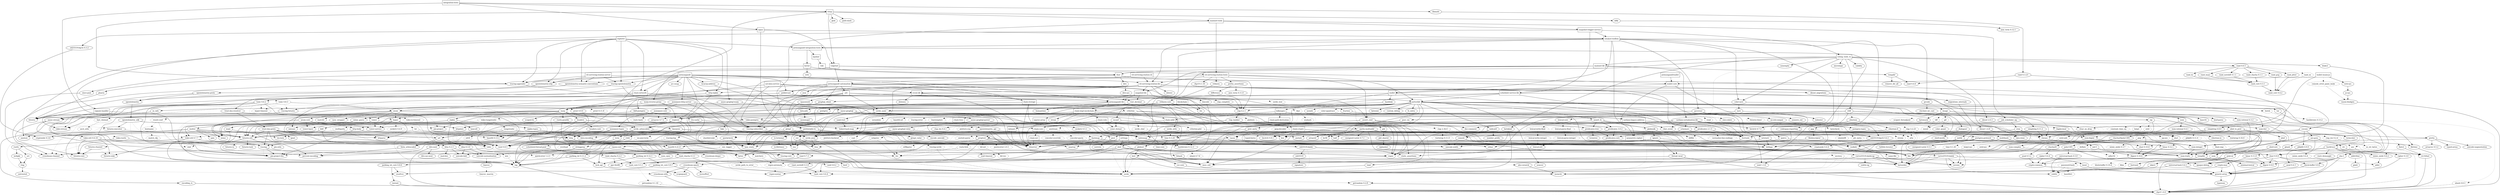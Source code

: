 digraph {
    0 [ label = "catalyst-toolbox" shape = box]
    1 [ label = "chain-addr" shape = box]
    2 [ label = "chain-core" shape = box]
    3 [ label = "chain-ser" shape = box]
    4 [ label = "chain-crypto" shape = box]
    5 [ label = "typed-bytes" shape = box]
    6 [ label = "chain-impl-mockchain" shape = box]
    7 [ label = "cardano-legacy-address" shape = box]
    8 [ label = "chain-time" shape = box]
    9 [ label = "chain-vote" shape = box]
    10 [ label = "imhamt" shape = box]
    11 [ label = "sparse-array" shape = box]
    12 [ label = "chain-storage" shape = box]
    13 [ label = "jcli" shape = box]
    14 [ label = "jormungandr-lib" shape = box]
    15 [ label = "jormungandr-automation" shape = box]
    16 [ label = "jortestkit" shape = box]
    17 [ label = "jormungandr-integration-tests" shape = box]
    18 [ label = "hersir" shape = box]
    19 [ label = "thor" shape = box]
    20 [ label = "loki" shape = box]
    21 [ label = "mjolnir" shape = box]
    22 [ label = "snapshot-lib" shape = box]
    23 [ label = "symmetric-cipher" shape = box]
    24 [ label = "vit-servicing-station-lib" shape = box]
    25 [ label = "event-db" shape = box]
    26 [ label = "vit-servicing-station-tests" shape = box]
    27 [ label = "wallet" shape = box]
    28 [ label = "chain-path-derivation" shape = box]
    29 [ label = "hdkeygen" shape = box]
    30 [ label = "chain-network" shape = box]
    31 [ label = "jormungandrwallet" shape = box]
    32 [ label = "wallet-core" shape = box]
    33 [ label = "wallet-wasm-js" shape = box]
    34 [ label = "jormungandr" shape = box]
    35 [ label = "explorer" shape = box]
    36 [ label = "settings" shape = box]
    37 [ label = "blockchain" shape = box]
    38 [ label = "vit-servicing-station-cli" shape = box]
    39 [ label = "vit-servicing-station-server" shape = box]
    40 [ label = "iapyx" shape = box]
    41 [ label = "valgrind" shape = box]
    42 [ label = "vitup" shape = box]
    43 [ label = "mainnet-lib" shape = box]
    44 [ label = "mainnet-tools" shape = box]
    45 [ label = "scheduler-service-lib" shape = box]
    46 [ label = "signals-handler" shape = box]
    47 [ label = "snapshot-trigger-service" shape = box]
    48 [ label = "voting_tools_rs" shape = box]
    49 [ label = "integration-tests" shape = box]
    50 [ label = "cat-data-service" shape = box]
    51 [ label = "assert_fs" ]
    52 [ label = "bech32 0.8.1" ]
    53 [ label = "clap 4.2.1" ]
    54 [ label = "color-eyre" ]
    55 [ label = "csv" ]
    56 [ label = "fraction" ]
    57 [ label = "futures" ]
    58 [ label = "gag" ]
    59 [ label = "governor" ]
    60 [ label = "graphql_client" ]
    61 [ label = "hex" ]
    62 [ label = "image" ]
    63 [ label = "itertools" ]
    64 [ label = "once_cell" ]
    65 [ label = "qrcode" ]
    66 [ label = "quircs" ]
    67 [ label = "rand 0.8.5" ]
    68 [ label = "rand_chacha 0.3.1" ]
    69 [ label = "rayon" ]
    70 [ label = "regex" ]
    71 [ label = "reqwest" ]
    72 [ label = "rust_decimal" ]
    73 [ label = "serde" ]
    74 [ label = "serde_json" ]
    75 [ label = "serde_yaml" ]
    76 [ label = "sscanf" ]
    77 [ label = "thiserror" ]
    78 [ label = "time 0.3.20" ]
    79 [ label = "tokio" ]
    80 [ label = "tracing" ]
    81 [ label = "tracing-subscriber" ]
    82 [ label = "url" ]
    83 [ label = "cryptoxide 0.4.4" ]
    84 [ label = "proptest" ]
    85 [ label = "quickcheck" ]
    86 [ label = "curve25519-dalek-ng" ]
    87 [ label = "ed25519-bip32 0.4.1" ]
    88 [ label = "ed25519-dalek" ]
    89 [ label = "generic-array" ]
    90 [ label = "rand_core 0.6.4" ]
    91 [ label = "sha2 0.10.6" ]
    92 [ label = "lazy_static" ]
    93 [ label = "strum" ]
    94 [ label = "cbor_event" ]
    95 [ label = "const_format" ]
    96 [ label = "criterion" style = dashed]
    97 [ label = "data-pile" ]
    98 [ label = "sled" ]
    99 [ label = "tempfile" ]
    100 [ label = "base64 0.13.1" ]
    101 [ label = "bincode" ]
    102 [ label = "bytes" ]
    103 [ label = "clap_complete" ]
    104 [ label = "gtmpl" ]
    105 [ label = "rpassword" ]
    106 [ label = "http" ]
    107 [ label = "humantime" ]
    108 [ label = "parity-multiaddr" ]
    109 [ label = "serde_with" ]
    110 [ label = "assert_cmd" ]
    111 [ label = "bytesize" ]
    112 [ label = "custom_debug" ]
    113 [ label = "flate2" ]
    114 [ label = "fs_extra" ]
    115 [ label = "json" ]
    116 [ label = "keynesis" ]
    117 [ label = "log" ]
    118 [ label = "netstat2" ]
    119 [ label = "os_info" ]
    120 [ label = "poldercast" ]
    121 [ label = "predicates 2.1.5" ]
    122 [ label = "prost 0.9.0" ]
    123 [ label = "semver" ]
    124 [ label = "sysinfo" ]
    125 [ label = "tar" ]
    126 [ label = "tokio-stream" ]
    127 [ label = "tonic 0.6.2" ]
    128 [ label = "warp" ]
    129 [ label = "zip" ]
    130 [ label = "console" ]
    131 [ label = "dialoguer" ]
    132 [ label = "indicatif" ]
    133 [ label = "sha-1" ]
    134 [ label = "sha2 0.9.9" ]
    135 [ label = "bech32 0.7.3" ]
    136 [ label = "yaml-rust" ]
    137 [ label = "ctrlc" ]
    138 [ label = "slave-pool" ]
    139 [ label = "cocoon" ]
    140 [ label = "dirs" ]
    141 [ label = "serde_test" style = dashed]
    142 [ label = "zeroize" ]
    143 [ label = "diesel 1.4.8" ]
    144 [ label = "diesel_migrations" ]
    145 [ label = "dotenv" ]
    146 [ label = "http-zipkin" ]
    147 [ label = "notify" ]
    148 [ label = "r2d2" ]
    149 [ label = "simplelog 0.8.0" ]
    150 [ label = "tracing-futures" ]
    151 [ label = "bb8" ]
    152 [ label = "bb8-postgres" ]
    153 [ label = "chrono" ]
    154 [ label = "dotenvy" ]
    155 [ label = "tokio-postgres" ]
    156 [ label = "cfg-if 0.1.10" ]
    157 [ label = "dyn-clone" ]
    158 [ label = "fake" ]
    159 [ label = "hyper" ]
    160 [ label = "postgres" ]
    161 [ label = "pretty_assertions" ]
    162 [ label = "rand 0.7.3" ]
    163 [ label = "rand_core 0.5.1" ]
    164 [ label = "refinery" ]
    165 [ label = "hashlink" ]
    166 [ label = "http-body" ]
    167 [ label = "pin-project" ]
    168 [ label = "clear_on_drop" ]
    169 [ label = "console_error_panic_hook" style = dashed]
    170 [ label = "getrandom 0.2.8" ]
    171 [ label = "js-sys" ]
    172 [ label = "wasm-bindgen" ]
    173 [ label = "web-sys" ]
    174 [ label = "arc-swap" ]
    175 [ label = "jsonrpsee-core" ]
    176 [ label = "jsonrpsee-http-server" ]
    177 [ label = "linked-hash-map" ]
    178 [ label = "local-ip-address" ]
    179 [ label = "lru" ]
    180 [ label = "opentelemetry" ]
    181 [ label = "opentelemetry-otlp" ]
    182 [ label = "opentelemetry-semantic-conventions" ]
    183 [ label = "tokio-util 0.6.10" ]
    184 [ label = "tracing-appender" ]
    185 [ label = "tracing-opentelemetry" ]
    186 [ label = "trust-dns-resolver" ]
    187 [ label = "anyhow" ]
    188 [ label = "async-graphql" ]
    189 [ label = "async-graphql-warp" ]
    190 [ label = "futures-channel" ]
    191 [ label = "futures-util" ]
    192 [ label = "ed25519-bip32 0.3.2" ]
    193 [ label = "prettytable-rs" ]
    194 [ label = "warp-reverse-proxy" ]
    195 [ label = "diffy" ]
    196 [ label = "glob" ]
    197 [ label = "path-slash" ]
    198 [ label = "rustls" ]
    199 [ label = "rustls-pemfile" ]
    200 [ label = "tempdir" ]
    201 [ label = "tokio-rustls" ]
    202 [ label = "uuid 0.8.2" ]
    203 [ label = "walkdir" ]
    204 [ label = "cardano-serialization-lib" ]
    205 [ label = "pharos" ]
    206 [ label = "job_scheduler_ng" ]
    207 [ label = "num-traits" ]
    208 [ label = "uuid 1.3.0" ]
    209 [ label = "bigdecimal" ]
    210 [ label = "blake2" ]
    211 [ label = "bytekind" ]
    212 [ label = "cddl" ]
    213 [ label = "ciborium" ]
    214 [ label = "dashmap" ]
    215 [ label = "diesel 2.0.3" ]
    216 [ label = "microtype" ]
    217 [ label = "nonempty" ]
    218 [ label = "rand 0.6.5" ]
    219 [ label = "rand_core 0.4.2" ]
    220 [ label = "scheduled-thread-pool" ]
    221 [ label = "validity" ]
    222 [ label = "base64 0.21.0" ]
    223 [ label = "cfg-if 1.0.0" ]
    224 [ label = "libmath" ]
    225 [ label = "rand_chacha 0.2.2" ]
    226 [ label = "axum" ]
    227 [ label = "anstyle" ]
    228 [ label = "doc-comment" ]
    229 [ label = "globwalk" ]
    230 [ label = "predicates 3.0.2" ]
    231 [ label = "predicates-core" ]
    232 [ label = "predicates-tree" ]
    233 [ label = "clap_builder" ]
    234 [ label = "backtrace" ]
    235 [ label = "color-spantrace" style = dashed]
    236 [ label = "eyre" ]
    237 [ label = "indenter" ]
    238 [ label = "owo-colors" ]
    239 [ label = "tracing-error" style = dashed]
    240 [ label = "csv-core" ]
    241 [ label = "itoa" ]
    242 [ label = "ryu" ]
    243 [ label = "num" ]
    244 [ label = "futures-core" ]
    245 [ label = "futures-executor" ]
    246 [ label = "futures-io" ]
    247 [ label = "futures-sink" ]
    248 [ label = "futures-task" ]
    249 [ label = "filedescriptor" ]
    250 [ label = "futures-timer" style = dashed]
    251 [ label = "no-std-compat" ]
    252 [ label = "nonzero_ext" ]
    253 [ label = "parking_lot 0.12.1" ]
    254 [ label = "smallvec" ]
    255 [ label = "bytemuck" ]
    256 [ label = "byteorder" ]
    257 [ label = "color_quant" ]
    258 [ label = "gif" style = dashed]
    259 [ label = "jpeg-decoder" style = dashed]
    260 [ label = "num-iter" ]
    261 [ label = "num-rational 0.3.2" ]
    262 [ label = "png" style = dashed]
    263 [ label = "scoped_threadpool" style = dashed]
    264 [ label = "tiff" style = dashed]
    265 [ label = "either" ]
    266 [ label = "checked_int_cast" ]
    267 [ label = "ppv-lite86" ]
    268 [ label = "rayon-core" ]
    269 [ label = "aho-corasick" ]
    270 [ label = "memchr" ]
    271 [ label = "regex-syntax" ]
    272 [ label = "serde_urlencoded" ]
    273 [ label = "tower-service" ]
    274 [ label = "arrayvec 0.7.2" ]
    275 [ label = "borsh" style = dashed]
    276 [ label = "bytecheck" style = dashed]
    277 [ label = "rkyv" style = dashed]
    278 [ label = "indexmap" ]
    279 [ label = "time-core" ]
    280 [ label = "mio" style = dashed]
    281 [ label = "num_cpus" ]
    282 [ label = "pin-project-lite" ]
    283 [ label = "tracing-core" ]
    284 [ label = "matchers" style = dashed]
    285 [ label = "nu-ansi-term" style = dashed]
    286 [ label = "sharded-slab" style = dashed]
    287 [ label = "thread_local" ]
    288 [ label = "tracing-log" style = dashed]
    289 [ label = "tracing-serde" style = dashed]
    290 [ label = "form_urlencoded" ]
    291 [ label = "idna 0.3.0" ]
    292 [ label = "percent-encoding" ]
    293 [ label = "bit-set" style = dashed]
    294 [ label = "bitflags" ]
    295 [ label = "quick-error 2.0.1" style = dashed]
    296 [ label = "rand_xorshift 0.3.0" ]
    297 [ label = "rusty-fork" style = dashed]
    298 [ label = "unarray" ]
    299 [ label = "env_logger" style = dashed]
    300 [ label = "digest 0.9.0" ]
    301 [ label = "subtle-ng" ]
    302 [ label = "curve25519-dalek" ]
    303 [ label = "ed25519" ]
    304 [ label = "typenum" ]
    305 [ label = "digest 0.10.6" ]
    306 [ label = "atty" style = dashed]
    307 [ label = "cast" style = dashed]
    308 [ label = "clap 2.34.0" style = dashed]
    309 [ label = "criterion-plot" style = dashed]
    310 [ label = "oorandom" style = dashed]
    311 [ label = "plotters" style = dashed]
    312 [ label = "serde_cbor" style = dashed]
    313 [ label = "tinytemplate" style = dashed]
    314 [ label = "memmap2" ]
    315 [ label = "crc32fast" ]
    316 [ label = "crossbeam-epoch" ]
    317 [ label = "crossbeam-utils" ]
    318 [ label = "fxhash" ]
    319 [ label = "libc" ]
    320 [ label = "parking_lot 0.11.2" ]
    321 [ label = "fastrand" ]
    322 [ label = "gtmpl_value" ]
    323 [ label = "fnv" ]
    324 [ label = "arrayref" ]
    325 [ label = "bs58" ]
    326 [ label = "data-encoding" ]
    327 [ label = "multihash" ]
    328 [ label = "static_assertions" ]
    329 [ label = "unsigned-varint 0.7.1" ]
    330 [ label = "bstr" ]
    331 [ label = "wait-timeout" ]
    332 [ label = "miniz_oxide 0.6.2" ]
    333 [ label = "cryptoxide 0.3.6" ]
    334 [ label = "difflib" style = dashed]
    335 [ label = "float-cmp" style = dashed]
    336 [ label = "normalize-line-endings" style = dashed]
    337 [ label = "filetime" ]
    338 [ label = "tokio-util 0.7.7" ]
    339 [ label = "async-stream" ]
    340 [ label = "h2" style = dashed]
    341 [ label = "hyper-timeout" style = dashed]
    342 [ label = "tower" ]
    343 [ label = "tower-layer" ]
    344 [ label = "headers" ]
    345 [ label = "mime" ]
    346 [ label = "mime_guess" ]
    347 [ label = "multiparty" style = dashed]
    348 [ label = "scoped-tls" ]
    349 [ label = "tokio-tungstenite" style = dashed]
    350 [ label = "aes" style = dashed]
    351 [ label = "bzip2" style = dashed]
    352 [ label = "constant_time_eq" style = dashed]
    353 [ label = "hmac 0.12.1" ]
    354 [ label = "pbkdf2 0.11.0" style = dashed]
    355 [ label = "sha1" ]
    356 [ label = "zstd" style = dashed]
    357 [ label = "unicode-width" ]
    358 [ label = "shell-words" ]
    359 [ label = "number_prefix" ]
    360 [ label = "block-buffer 0.9.0" ]
    361 [ label = "opaque-debug" ]
    362 [ label = "crossbeam-channel" ]
    363 [ label = "aes-gcm" ]
    364 [ label = "chacha20poly1305" ]
    365 [ label = "hmac 0.11.0" ]
    366 [ label = "pbkdf2 0.9.0" ]
    367 [ label = "dirs-sys" ]
    368 [ label = "pq-sys" style = dashed]
    369 [ label = "migrations_internals" ]
    370 [ label = "zipkin" ]
    371 [ label = "termcolor" ]
    372 [ label = "num-integer" ]
    373 [ label = "time 0.1.45" style = dashed]
    374 [ label = "fallible-iterator" ]
    375 [ label = "phf" ]
    376 [ label = "postgres-protocol" ]
    377 [ label = "postgres-types" ]
    378 [ label = "socket2 0.5.1" ]
    379 [ label = "httparse" ]
    380 [ label = "httpdate" ]
    381 [ label = "socket2 0.4.9" style = dashed]
    382 [ label = "want" ]
    383 [ label = "ansi_term 0.11.0" ]
    384 [ label = "difference" ]
    385 [ label = "getrandom 0.1.16" style = dashed]
    386 [ label = "refinery-core" ]
    387 [ label = "hashbrown 0.12.3" ]
    388 [ label = "beef" ]
    389 [ label = "jsonrpsee-types" ]
    390 [ label = "rustc-hash" style = dashed]
    391 [ label = "globset" ]
    392 [ label = "unicase" ]
    393 [ label = "opentelemetry_api" ]
    394 [ label = "opentelemetry_sdk" ]
    395 [ label = "opentelemetry-proto" ]
    396 [ label = "prost 0.11.8" style = dashed]
    397 [ label = "tonic 0.8.3" style = dashed]
    398 [ label = "slab" style = dashed]
    399 [ label = "lru-cache" ]
    400 [ label = "resolv-conf" style = dashed]
    401 [ label = "trust-dns-proto" ]
    402 [ label = "async-graphql-parser" ]
    403 [ label = "async-graphql-value" ]
    404 [ label = "fast_chemail" style = dashed]
    405 [ label = "multer" ]
    406 [ label = "pin-utils" ]
    407 [ label = "encode_unicode" ]
    408 [ label = "is-terminal" ]
    409 [ label = "term" ]
    410 [ label = "ansi_term 0.12.1" ]
    411 [ label = "ring" ]
    412 [ label = "sct" ]
    413 [ label = "webpki" ]
    414 [ label = "rand 0.4.6" ]
    415 [ label = "remove_dir_all" ]
    416 [ label = "same-file" ]
    417 [ label = "num-bigint" ]
    418 [ label = "schemars" ]
    419 [ label = "cron" ]
    420 [ label = "libm" style = dashed]
    421 [ label = "abnf_to_pest" ]
    422 [ label = "base16" ]
    423 [ label = "base64-url" style = dashed]
    424 [ label = "clap 3.2.23" style = dashed]
    425 [ label = "codespan-reporting" ]
    426 [ label = "hexf-parse" ]
    427 [ label = "lexical-core" ]
    428 [ label = "pest_meta" ]
    429 [ label = "pest_vm" ]
    430 [ label = "simplelog 0.11.2" ]
    431 [ label = "uriparse" style = dashed]
    432 [ label = "ciborium-io" ]
    433 [ label = "ciborium-ll" ]
    434 [ label = "lock_api" ]
    435 [ label = "parking_lot_core 0.9.7" ]
    436 [ label = "secrecy" style = dashed]
    437 [ label = "rand_chacha 0.1.1" ]
    438 [ label = "rand_hc" ]
    439 [ label = "rand_isaac" ]
    440 [ label = "rand_jitter" ]
    441 [ label = "rand_os" style = dashed]
    442 [ label = "rand_pcg" ]
    443 [ label = "rand_xorshift 0.1.1" ]
    444 [ label = "rand 0.3.23" ]
    445 [ label = "axum-core" ]
    446 [ label = "matchit" ]
    447 [ label = "serde_path_to_error" style = dashed]
    448 [ label = "sync_wrapper" ]
    449 [ label = "ignore" ]
    450 [ label = "termtree" ]
    451 [ label = "anstream" style = dashed]
    452 [ label = "clap_lex 0.4.1" ]
    453 [ label = "strsim" style = dashed]
    454 [ label = "addr2line" ]
    455 [ label = "object" ]
    456 [ label = "rustc-demangle" ]
    457 [ label = "num-complex" ]
    458 [ label = "num-rational 0.4.1" ]
    459 [ label = "weezl" style = dashed]
    460 [ label = "deflate" style = dashed]
    461 [ label = "miniz_oxide 0.3.7" style = dashed]
    462 [ label = "miniz_oxide 0.4.4" style = dashed]
    463 [ label = "crossbeam-deque" ]
    464 [ label = "hashbrown 0.13.2" style = dashed]
    465 [ label = "ptr_meta" style = dashed]
    466 [ label = "simdutf8" style = dashed]
    467 [ label = "rend" style = dashed]
    468 [ label = "seahash" style = dashed]
    469 [ label = "regex-automata" style = dashed]
    470 [ label = "overload" style = dashed]
    471 [ label = "unicode-bidi" ]
    472 [ label = "unicode-normalization" ]
    473 [ label = "bit-vec" style = dashed]
    474 [ label = "quick-error 1.2.3" style = dashed]
    475 [ label = "subtle" ]
    476 [ label = "signature" ]
    477 [ label = "block-buffer 0.10.4" style = dashed]
    478 [ label = "crypto-common" ]
    479 [ label = "textwrap 0.11.0" style = dashed]
    480 [ label = "plotters-backend" style = dashed]
    481 [ label = "plotters-svg" style = dashed]
    482 [ label = "half" ]
    483 [ label = "memoffset" ]
    484 [ label = "scopeguard" ]
    485 [ label = "instant" ]
    486 [ label = "parking_lot_core 0.8.6" ]
    487 [ label = "unsigned-varint 0.5.1" ]
    488 [ label = "adler" ]
    489 [ label = "tokio-io-timeout" style = dashed]
    490 [ label = "headers-core" ]
    491 [ label = "try-lock" ]
    492 [ label = "tungstenite" style = dashed]
    493 [ label = "cipher 0.3.0" ]
    494 [ label = "bzip2-sys" style = dashed]
    495 [ label = "password-hash" style = dashed]
    496 [ label = "zstd-safe" style = dashed]
    497 [ label = "aead 0.4.3" ]
    498 [ label = "ctr" ]
    499 [ label = "ghash" ]
    500 [ label = "aead 0.5.2" ]
    501 [ label = "chacha20" ]
    502 [ label = "cipher 0.4.4" ]
    503 [ label = "poly1305" ]
    504 [ label = "crypto-mac" ]
    505 [ label = "lazycell" ]
    506 [ label = "zipkin-types" ]
    507 [ label = "phf_shared" ]
    508 [ label = "md-5" ]
    509 [ label = "stringprep" ]
    510 [ label = "siphasher" ]
    511 [ label = "toml" ]
    512 [ label = "ahash 0.7.6" style = dashed]
    513 [ label = "hostname" style = dashed]
    514 [ label = "idna 0.2.3" ]
    515 [ label = "ipnet" ]
    516 [ label = "tinyvec" ]
    517 [ label = "pest" ]
    518 [ label = "ascii_utils" style = dashed]
    519 [ label = "encoding_rs" ]
    520 [ label = "spin" ]
    521 [ label = "io-lifetimes" ]
    522 [ label = "dirs-next" ]
    523 [ label = "untrusted" ]
    524 [ label = "nom" ]
    525 [ label = "abnf" ]
    526 [ label = "pretty" ]
    527 [ label = "clap_lex 0.2.4" style = dashed]
    528 [ label = "textwrap 0.16.0" style = dashed]
    529 [ label = "lexical-parse-float" style = dashed]
    530 [ label = "lexical-parse-integer" style = dashed]
    531 [ label = "lexical-util" ]
    532 [ label = "lexical-write-float" style = dashed]
    533 [ label = "lexical-write-integer" style = dashed]
    534 [ label = "rand_core 0.3.1" ]
    535 [ label = "anstyle-parse" style = dashed]
    536 [ label = "concolor-override" style = dashed]
    537 [ label = "concolor-query" style = dashed]
    538 [ label = "utf8parse" style = dashed]
    539 [ label = "gimli" ]
    540 [ label = "adler32" style = dashed]
    541 [ label = "ahash 0.8.3" style = dashed]
    542 [ label = "utf-8" style = dashed]
    543 [ label = "base64ct" style = dashed]
    544 [ label = "zstd-sys" style = dashed]
    545 [ label = "polyval" ]
    546 [ label = "inout" ]
    547 [ label = "universal-hash 0.5.0" ]
    548 [ label = "match_cfg" style = dashed]
    549 [ label = "matches" ]
    550 [ label = "tinyvec_macros" style = dashed]
    551 [ label = "ucd-trie" ]
    552 [ label = "dirs-sys-next" ]
    553 [ label = "minimal-lexical" ]
    554 [ label = "abnf-core" ]
    555 [ label = "arrayvec 0.5.2" ]
    556 [ label = "typed-arena" ]
    557 [ label = "unicode-segmentation" ]
    558 [ label = "os_str_bytes" style = dashed]
    559 [ label = "universal-hash 0.4.1" ]
    0 -> 54 [ ]
    0 -> 58 [ ]
    0 -> 59 [ ]
    0 -> 17 [ ]
    0 -> 65 [ ]
    0 -> 66 [ ]
    0 -> 76 [ ]
    0 -> 23 [ ]
    0 -> 24 [ ]
    0 -> 27 [ ]
    1 -> 2 [ ]
    1 -> 4 [ ]
    2 -> 3 [ ]
    3 -> 77 [ ]
    4 -> 52 [ ]
    4 -> 86 [ ]
    4 -> 87 [ ]
    4 -> 88 [ ]
    4 -> 61 [ ]
    4 -> 84 [ style = dotted]
    4 -> 85 [ style = dotted]
    4 -> 69 [ ]
    4 -> 91 [ ]
    4 -> 5 [ ]
    6 -> 7 [ ]
    6 -> 1 [ ]
    6 -> 8 [ ]
    6 -> 9 [ ]
    6 -> 10 [ ]
    6 -> 11 [ ]
    6 -> 93 [ ]
    6 -> 80 [ ]
    7 -> 94 [ ]
    7 -> 87 [ ]
    8 -> 2 [ ]
    8 -> 84 [ style = dotted]
    8 -> 85 [ style = dotted]
    9 -> 2 [ ]
    9 -> 4 [ ]
    9 -> 95 [ ]
    10 -> 84 [ style = dotted]
    10 -> 77 [ ]
    12 -> 96 [ style = dotted]
    12 -> 97 [ ]
    12 -> 90 [ style = dotted]
    12 -> 98 [ ]
    12 -> 99 [ style = dotted]
    12 -> 77 [ ]
    13 -> 101 [ ]
    13 -> 103 [ ]
    13 -> 104 [ ]
    13 -> 14 [ ]
    13 -> 71 [ ]
    13 -> 105 [ ]
    13 -> 75 [ ]
    14 -> 6 [ ]
    14 -> 106 [ ]
    14 -> 107 [ ]
    14 -> 108 [ ]
    14 -> 109 [ ]
    15 -> 110 [ ]
    15 -> 12 [ ]
    15 -> 60 [ ]
    15 -> 13 [ ]
    15 -> 16 [ ]
    15 -> 115 [ ]
    15 -> 118 [ ]
    15 -> 120 [ ]
    15 -> 127 [ ]
    15 -> 81 [ ]
    16 -> 51 [ ]
    16 -> 52 [ ]
    16 -> 111 [ ]
    16 -> 55 [ ]
    16 -> 112 [ ]
    16 -> 131 [ ]
    16 -> 114 [ ]
    16 -> 61 [ ]
    16 -> 107 [ ]
    16 -> 132 [ ]
    16 -> 119 [ ]
    16 -> 121 [ ]
    16 -> 71 [ ]
    16 -> 123 [ ]
    16 -> 75 [ ]
    16 -> 133 [ ]
    16 -> 134 [ ]
    16 -> 124 [ ]
    16 -> 125 [ ]
    16 -> 128 [ ]
    16 -> 129 [ ]
    17 -> 135 [ ]
    17 -> 18 [ ]
    17 -> 21 [ ]
    18 -> 137 [ ]
    18 -> 138 [ ]
    18 -> 19 [ ]
    19 -> 139 [ ]
    19 -> 140 [ ]
    19 -> 15 [ ]
    20 -> 19 [ ]
    21 -> 20 [ ]
    22 -> 56 [ ]
    22 -> 60 [ ]
    22 -> 14 [ ]
    22 -> 71 [ ]
    22 -> 72 [ ]
    22 -> 141 [ style = dotted]
    23 -> 83 [ ]
    23 -> 67 [ ]
    23 -> 77 [ ]
    23 -> 142 [ ]
    24 -> 53 [ ]
    24 -> 144 [ ]
    24 -> 145 [ ]
    24 -> 25 [ ]
    24 -> 146 [ ]
    24 -> 63 [ ]
    24 -> 147 [ ]
    24 -> 149 [ ]
    24 -> 22 [ ]
    24 -> 150 [ ]
    24 -> 81 [ ]
    24 -> 128 [ ]
    25 -> 152 [ ]
    25 -> 154 [ ]
    25 -> 72 [ ]
    25 -> 77 [ ]
    26 -> 110 [ ]
    26 -> 156 [ ]
    26 -> 157 [ ]
    26 -> 158 [ ]
    26 -> 16 [ ]
    26 -> 161 [ ]
    26 -> 164 [ ]
    26 -> 24 [ ]
    27 -> 165 [ ]
    27 -> 29 [ ]
    27 -> 63 [ ]
    27 -> 14 [ ]
    28 -> 77 [ ]
    29 -> 7 [ ]
    29 -> 1 [ ]
    29 -> 28 [ ]
    30 -> 4 [ ]
    30 -> 57 [ ]
    30 -> 77 [ ]
    30 -> 127 [ ]
    31 -> 32 [ ]
    32 -> 135 [ ]
    32 -> 23 [ ]
    32 -> 27 [ ]
    33 -> 168 [ ]
    33 -> 169 [ style = dotted]
    33 -> 32 [ ]
    33 -> 173 [ ]
    34 -> 174 [ ]
    34 -> 30 [ ]
    34 -> 12 [ ]
    34 -> 53 [ ]
    34 -> 146 [ ]
    34 -> 14 [ ]
    34 -> 176 [ ]
    34 -> 178 [ ]
    34 -> 181 [ ]
    34 -> 182 [ ]
    34 -> 120 [ ]
    34 -> 71 [ ]
    34 -> 75 [ ]
    34 -> 184 [ ]
    34 -> 185 [ ]
    34 -> 186 [ ]
    34 -> 128 [ ]
    35 -> 187 [ ]
    35 -> 189 [ ]
    35 -> 30 [ ]
    35 -> 146 [ ]
    35 -> 17 [ ]
    35 -> 181 [ ]
    35 -> 182 [ ]
    35 -> 184 [ ]
    35 -> 185 [ ]
    36 -> 98 [ ]
    36 -> 77 [ ]
    37 -> 6 [ ]
    37 -> 179 [ ]
    38 -> 55 [ ]
    38 -> 24 [ ]
    39 -> 181 [ ]
    39 -> 182 [ ]
    39 -> 184 [ ]
    39 -> 185 [ ]
    39 -> 24 [ ]
    40 -> 0 [ ]
    40 -> 192 [ ]
    40 -> 193 [ ]
    40 -> 41 [ ]
    41 -> 15 [ ]
    41 -> 26 [ ]
    41 -> 32 [ ]
    41 -> 194 [ ]
    42 -> 195 [ ]
    42 -> 196 [ ]
    42 -> 44 [ ]
    42 -> 197 [ ]
    42 -> 184 [ ]
    42 -> 202 [ ]
    42 -> 41 [ ]
    43 -> 204 [ ]
    43 -> 205 [ ]
    43 -> 22 [ ]
    43 -> 200 [ ]
    43 -> 19 [ ]
    44 -> 206 [ ]
    44 -> 193 [ ]
    44 -> 47 [ ]
    44 -> 26 [ ]
    45 -> 153 [ ]
    45 -> 53 [ ]
    45 -> 57 [ ]
    45 -> 16 [ ]
    45 -> 208 [ ]
    46 -> 57 [ ]
    46 -> 79 [ ]
    47 -> 0 [ ]
    47 -> 45 [ ]
    47 -> 46 [ ]
    47 -> 48 [ ]
    48 -> 210 [ ]
    48 -> 211 [ ]
    48 -> 212 [ ]
    48 -> 54 [ ]
    48 -> 214 [ ]
    48 -> 215 [ ]
    48 -> 43 [ ]
    48 -> 216 [ ]
    48 -> 217 [ ]
    48 -> 218 [ ]
    48 -> 221 [ ]
    49 -> 40 [ ]
    49 -> 224 [ ]
    49 -> 225 [ ]
    49 -> 42 [ ]
    50 -> 226 [ ]
    50 -> 53 [ ]
    50 -> 25 [ ]
    50 -> 81 [ ]
    51 -> 228 [ ]
    51 -> 229 [ ]
    51 -> 230 [ ]
    51 -> 232 [ ]
    51 -> 99 [ ]
    53 -> 233 [ ]
    53 -> 64 [ style = dotted]
    54 -> 234 [ ]
    54 -> 235 [ style = dotted]
    54 -> 236 [ ]
    55 -> 240 [ ]
    55 -> 241 [ ]
    55 -> 242 [ ]
    55 -> 73 [ ]
    56 -> 92 [ style = dotted]
    56 -> 243 [ ]
    57 -> 245 [ style = dotted]
    58 -> 249 [ ]
    58 -> 99 [ ]
    59 -> 57 [ style = dotted]
    59 -> 250 [ style = dotted]
    59 -> 251 [ ]
    59 -> 252 [ ]
    59 -> 253 [ ]
    59 -> 67 [ style = dotted]
    60 -> 74 [ ]
    62 -> 255 [ ]
    62 -> 258 [ style = dotted]
    62 -> 260 [ ]
    62 -> 261 [ ]
    62 -> 262 [ style = dotted]
    62 -> 263 [ style = dotted]
    62 -> 264 [ style = dotted]
    63 -> 265 [ ]
    65 -> 266 [ ]
    65 -> 62 [ style = dotted]
    66 -> 207 [ ]
    66 -> 77 [ ]
    67 -> 68 [ style = dotted]
    68 -> 267 [ ]
    68 -> 90 [ ]
    69 -> 265 [ ]
    69 -> 268 [ ]
    70 -> 269 [ style = dotted]
    70 -> 271 [ ]
    71 -> 222 [ ]
    71 -> 191 [ ]
    71 -> 106 [ ]
    71 -> 74 [ style = dotted]
    71 -> 272 [ ]
    71 -> 273 [ ]
    71 -> 82 [ ]
    72 -> 274 [ ]
    72 -> 275 [ style = dotted]
    72 -> 160 [ style = dotted]
    72 -> 277 [ style = dotted]
    74 -> 241 [ ]
    74 -> 242 [ ]
    74 -> 73 [ ]
    75 -> 278 [ ]
    75 -> 242 [ ]
    75 -> 136 [ ]
    76 -> 95 [ ]
    76 -> 92 [ ]
    76 -> 70 [ ]
    78 -> 241 [ style = dotted]
    78 -> 73 [ style = dotted]
    78 -> 279 [ ]
    79 -> 102 [ style = dotted]
    79 -> 280 [ style = dotted]
    79 -> 281 [ style = dotted]
    79 -> 253 [ style = dotted]
    79 -> 282 [ ]
    80 -> 117 [ style = dotted]
    80 -> 282 [ ]
    80 -> 283 [ ]
    81 -> 284 [ style = dotted]
    81 -> 285 [ style = dotted]
    81 -> 70 [ style = dotted]
    81 -> 74 [ style = dotted]
    81 -> 286 [ style = dotted]
    81 -> 254 [ style = dotted]
    81 -> 287 [ style = dotted]
    81 -> 78 [ style = dotted]
    81 -> 80 [ style = dotted]
    81 -> 288 [ style = dotted]
    81 -> 289 [ style = dotted]
    82 -> 290 [ ]
    82 -> 291 [ ]
    82 -> 73 [ style = dotted]
    84 -> 293 [ style = dotted]
    84 -> 294 [ ]
    84 -> 256 [ ]
    84 -> 92 [ style = dotted]
    84 -> 207 [ ]
    84 -> 295 [ style = dotted]
    84 -> 67 [ ]
    84 -> 296 [ ]
    84 -> 271 [ style = dotted]
    84 -> 297 [ style = dotted]
    84 -> 298 [ ]
    85 -> 299 [ style = dotted]
    85 -> 162 [ ]
    86 -> 256 [ ]
    86 -> 300 [ ]
    86 -> 90 [ ]
    86 -> 301 [ ]
    86 -> 142 [ ]
    87 -> 83 [ ]
    88 -> 302 [ ]
    88 -> 303 [ ]
    88 -> 162 [ style = dotted]
    88 -> 73 [ style = dotted]
    88 -> 134 [ ]
    89 -> 304 [ ]
    90 -> 170 [ style = dotted]
    91 -> 305 [ ]
    96 -> 306 [ style = dashed]
    96 -> 308 [ style = dashed]
    96 -> 309 [ style = dashed]
    96 -> 55 [ style = dashed]
    96 -> 57 [ style = dotted]
    96 -> 92 [ style = dashed]
    96 -> 310 [ style = dashed]
    96 -> 311 [ style = dashed]
    96 -> 69 [ style = dashed]
    96 -> 70 [ style = dashed]
    96 -> 312 [ style = dashed]
    96 -> 313 [ style = dashed]
    96 -> 79 [ style = dotted]
    96 -> 203 [ style = dashed]
    97 -> 314 [ ]
    98 -> 315 [ ]
    98 -> 316 [ ]
    98 -> 318 [ ]
    98 -> 319 [ ]
    98 -> 117 [ ]
    98 -> 320 [ ]
    99 -> 223 [ ]
    99 -> 321 [ ]
    101 -> 73 [ ]
    102 -> 73 [ style = dotted]
    103 -> 53 [ ]
    104 -> 322 [ ]
    104 -> 63 [ ]
    104 -> 92 [ ]
    104 -> 292 [ ]
    105 -> 74 [ ]
    106 -> 102 [ ]
    106 -> 323 [ ]
    106 -> 241 [ ]
    108 -> 324 [ ]
    108 -> 325 [ ]
    108 -> 256 [ ]
    108 -> 326 [ ]
    108 -> 327 [ ]
    108 -> 328 [ ]
    108 -> 329 [ ]
    108 -> 82 [ style = dotted]
    109 -> 100 [ style = dotted]
    109 -> 153 [ style = dotted]
    109 -> 61 [ style = dotted]
    109 -> 278 [ style = dotted]
    109 -> 74 [ style = dotted]
    109 -> 78 [ style = dotted]
    110 -> 330 [ ]
    110 -> 228 [ ]
    110 -> 230 [ ]
    110 -> 232 [ ]
    110 -> 331 [ ]
    113 -> 315 [ ]
    113 -> 332 [ style = dotted]
    116 -> 333 [ ]
    116 -> 61 [ ]
    116 -> 68 [ ]
    116 -> 77 [ ]
    117 -> 223 [ ]
    117 -> 73 [ style = dotted]
    118 -> 294 [ ]
    118 -> 319 [ ]
    118 -> 77 [ ]
    119 -> 117 [ ]
    120 -> 116 [ ]
    120 -> 179 [ ]
    121 -> 334 [ style = dotted]
    121 -> 335 [ style = dotted]
    121 -> 63 [ ]
    121 -> 336 [ style = dotted]
    121 -> 231 [ ]
    121 -> 70 [ style = dotted]
    122 -> 102 [ ]
    123 -> 73 [ style = dotted]
    124 -> 69 [ style = dotted]
    125 -> 337 [ ]
    126 -> 338 [ style = dotted]
    127 -> 339 [ ]
    127 -> 100 [ ]
    127 -> 341 [ style = dotted]
    127 -> 292 [ ]
    127 -> 122 [ style = dotted]
    127 -> 126 [ ]
    127 -> 183 [ ]
    127 -> 342 [ style = dotted]
    127 -> 150 [ style = dotted]
    128 -> 344 [ ]
    128 -> 159 [ ]
    128 -> 346 [ ]
    128 -> 347 [ style = dotted]
    128 -> 167 [ ]
    128 -> 199 [ ]
    128 -> 348 [ ]
    128 -> 74 [ ]
    128 -> 272 [ ]
    128 -> 201 [ style = dotted]
    128 -> 126 [ ]
    128 -> 349 [ style = dotted]
    129 -> 350 [ style = dotted]
    129 -> 256 [ ]
    129 -> 351 [ style = dotted]
    129 -> 352 [ style = dotted]
    129 -> 113 [ style = dotted]
    129 -> 354 [ style = dotted]
    129 -> 355 [ style = dotted]
    129 -> 78 [ style = dotted]
    129 -> 356 [ style = dotted]
    130 -> 92 [ ]
    130 -> 319 [ ]
    130 -> 357 [ style = dotted]
    131 -> 130 [ ]
    131 -> 358 [ ]
    131 -> 99 [ style = dotted]
    131 -> 142 [ style = dotted]
    132 -> 130 [ ]
    132 -> 359 [ ]
    132 -> 70 [ ]
    133 -> 360 [ ]
    133 -> 223 [ ]
    133 -> 300 [ ]
    133 -> 361 [ ]
    134 -> 360 [ ]
    134 -> 223 [ ]
    134 -> 300 [ ]
    134 -> 361 [ ]
    136 -> 177 [ ]
    138 -> 362 [ ]
    139 -> 363 [ ]
    139 -> 364 [ ]
    139 -> 366 [ ]
    139 -> 67 [ ]
    140 -> 367 [ ]
    141 -> 73 [ style = dashed]
    143 -> 294 [ style = dotted]
    143 -> 256 [ ]
    143 -> 153 [ style = dotted]
    143 -> 368 [ style = dotted]
    143 -> 148 [ style = dotted]
    143 -> 74 [ style = dotted]
    144 -> 369 [ ]
    146 -> 106 [ ]
    146 -> 370 [ ]
    147 -> 294 [ ]
    147 -> 362 [ style = dotted]
    147 -> 337 [ ]
    147 -> 319 [ ]
    147 -> 203 [ ]
    148 -> 117 [ ]
    148 -> 220 [ ]
    149 -> 153 [ ]
    149 -> 117 [ ]
    149 -> 371 [ style = dotted]
    150 -> 167 [ style = dotted]
    150 -> 80 [ ]
    151 -> 191 [ ]
    151 -> 79 [ ]
    152 -> 151 [ ]
    152 -> 155 [ ]
    153 -> 372 [ ]
    153 -> 73 [ style = dotted]
    153 -> 373 [ style = dotted]
    155 -> 191 [ ]
    155 -> 292 [ ]
    155 -> 375 [ ]
    155 -> 377 [ ]
    155 -> 378 [ ]
    155 -> 338 [ ]
    158 -> 153 [ style = dotted]
    158 -> 106 [ style = dotted]
    158 -> 67 [ ]
    159 -> 340 [ style = dotted]
    159 -> 166 [ ]
    159 -> 379 [ ]
    159 -> 380 [ ]
    159 -> 381 [ style = dotted]
    159 -> 273 [ ]
    159 -> 382 [ ]
    160 -> 155 [ ]
    161 -> 383 [ ]
    161 -> 384 [ ]
    162 -> 163 [ ]
    163 -> 385 [ style = dotted]
    164 -> 386 [ ]
    165 -> 387 [ ]
    166 -> 106 [ ]
    166 -> 282 [ ]
    169 -> 172 [ style = dashed]
    170 -> 223 [ ]
    171 -> 172 [ ]
    172 -> 223 [ ]
    173 -> 171 [ ]
    175 -> 274 [ style = dotted]
    175 -> 159 [ style = dotted]
    175 -> 389 [ ]
    175 -> 67 [ style = dotted]
    175 -> 390 [ style = dotted]
    176 -> 391 [ ]
    176 -> 175 [ ]
    176 -> 92 [ ]
    176 -> 392 [ ]
    178 -> 77 [ ]
    179 -> 387 [ style = dotted]
    180 -> 394 [ ]
    181 -> 395 [ ]
    182 -> 180 [ ]
    183 -> 244 [ ]
    183 -> 247 [ ]
    183 -> 398 [ style = dotted]
    183 -> 79 [ ]
    184 -> 362 [ ]
    184 -> 81 [ ]
    185 -> 180 [ ]
    185 -> 81 [ ]
    186 -> 399 [ ]
    186 -> 400 [ style = dotted]
    186 -> 401 [ ]
    188 -> 402 [ ]
    188 -> 339 [ ]
    188 -> 100 [ ]
    188 -> 404 [ style = dotted]
    188 -> 405 [ ]
    188 -> 207 [ ]
    188 -> 64 [ ]
    188 -> 70 [ ]
    188 -> 272 [ ]
    188 -> 328 [ ]
    188 -> 99 [ ]
    189 -> 188 [ ]
    189 -> 128 [ ]
    190 -> 244 [ ]
    190 -> 247 [ style = dotted]
    191 -> 190 [ style = dotted]
    191 -> 246 [ style = dotted]
    191 -> 248 [ ]
    191 -> 270 [ style = dotted]
    191 -> 282 [ ]
    191 -> 406 [ ]
    191 -> 398 [ style = dotted]
    192 -> 333 [ ]
    193 -> 55 [ style = dotted]
    193 -> 407 [ ]
    193 -> 408 [ ]
    193 -> 92 [ ]
    193 -> 409 [ ]
    193 -> 357 [ ]
    194 -> 92 [ ]
    194 -> 71 [ ]
    194 -> 128 [ ]
    195 -> 410 [ ]
    198 -> 117 [ style = dotted]
    198 -> 412 [ ]
    198 -> 413 [ ]
    199 -> 222 [ ]
    200 -> 414 [ ]
    200 -> 415 [ ]
    201 -> 198 [ ]
    201 -> 79 [ ]
    202 -> 170 [ style = dotted]
    202 -> 73 [ style = dotted]
    203 -> 416 [ ]
    204 -> 135 [ ]
    204 -> 94 [ ]
    204 -> 168 [ ]
    204 -> 87 [ ]
    204 -> 61 [ ]
    204 -> 63 [ ]
    204 -> 177 [ ]
    204 -> 417 [ ]
    204 -> 67 [ ]
    204 -> 418 [ ]
    204 -> 134 [ ]
    205 -> 57 [ ]
    206 -> 419 [ ]
    206 -> 208 [ ]
    207 -> 420 [ style = dotted]
    208 -> 170 [ style = dotted]
    208 -> 73 [ style = dotted]
    209 -> 417 [ ]
    210 -> 305 [ ]
    211 -> 61 [ style = dotted]
    211 -> 73 [ ]
    211 -> 298 [ ]
    212 -> 421 [ ]
    212 -> 422 [ ]
    212 -> 423 [ style = dotted]
    212 -> 213 [ style = dotted]
    212 -> 424 [ style = dotted]
    212 -> 425 [ ]
    212 -> 426 [ ]
    212 -> 427 [ ]
    212 -> 429 [ ]
    212 -> 70 [ ]
    212 -> 74 [ style = dotted]
    212 -> 430 [ ]
    212 -> 431 [ style = dotted]
    213 -> 433 [ ]
    213 -> 73 [ ]
    214 -> 387 [ ]
    214 -> 434 [ ]
    214 -> 64 [ ]
    214 -> 435 [ ]
    215 -> 209 [ style = dotted]
    215 -> 294 [ style = dotted]
    215 -> 256 [ style = dotted]
    215 -> 368 [ style = dotted]
    215 -> 148 [ style = dotted]
    215 -> 74 [ style = dotted]
    216 -> 436 [ style = dotted]
    217 -> 73 [ style = dotted]
    218 -> 437 [ ]
    218 -> 438 [ ]
    218 -> 439 [ ]
    218 -> 440 [ ]
    218 -> 441 [ style = dotted]
    218 -> 442 [ ]
    218 -> 443 [ ]
    220 -> 253 [ ]
    224 -> 444 [ ]
    225 -> 267 [ ]
    225 -> 163 [ ]
    226 -> 445 [ ]
    226 -> 294 [ ]
    226 -> 159 [ ]
    226 -> 446 [ ]
    226 -> 74 [ style = dotted]
    226 -> 447 [ style = dotted]
    226 -> 272 [ style = dotted]
    226 -> 448 [ ]
    226 -> 342 [ ]
    229 -> 294 [ ]
    229 -> 449 [ ]
    230 -> 227 [ ]
    230 -> 334 [ style = dotted]
    230 -> 63 [ ]
    230 -> 231 [ ]
    232 -> 231 [ ]
    232 -> 450 [ ]
    233 -> 451 [ style = dotted]
    233 -> 294 [ ]
    233 -> 452 [ ]
    233 -> 453 [ style = dotted]
    234 -> 454 [ ]
    234 -> 223 [ ]
    234 -> 319 [ ]
    234 -> 332 [ ]
    234 -> 455 [ ]
    234 -> 456 [ ]
    235 -> 238 [ style = dashed]
    235 -> 239 [ style = dashed]
    236 -> 237 [ ]
    236 -> 64 [ ]
    239 -> 81 [ style = dashed]
    240 -> 270 [ ]
    243 -> 457 [ ]
    243 -> 260 [ ]
    243 -> 458 [ ]
    245 -> 191 [ ]
    249 -> 319 [ ]
    249 -> 77 [ ]
    253 -> 434 [ ]
    253 -> 435 [ ]
    258 -> 257 [ style = dashed]
    258 -> 459 [ style = dashed]
    259 -> 69 [ style = dotted]
    260 -> 372 [ ]
    261 -> 372 [ ]
    262 -> 294 [ style = dashed]
    262 -> 315 [ style = dashed]
    262 -> 460 [ style = dotted]
    262 -> 461 [ style = dashed]
    264 -> 259 [ style = dashed]
    264 -> 462 [ style = dashed]
    264 -> 459 [ style = dashed]
    268 -> 362 [ ]
    268 -> 463 [ ]
    268 -> 281 [ ]
    269 -> 270 [ ]
    272 -> 290 [ ]
    272 -> 241 [ ]
    272 -> 242 [ ]
    272 -> 73 [ ]
    275 -> 464 [ style = dashed]
    276 -> 465 [ style = dashed]
    276 -> 466 [ style = dotted]
    277 -> 387 [ style = dotted]
    277 -> 467 [ style = dotted]
    277 -> 468 [ style = dashed]
    278 -> 387 [ ]
    278 -> 73 [ style = dotted]
    280 -> 117 [ style = dashed]
    283 -> 64 [ style = dotted]
    284 -> 469 [ style = dashed]
    285 -> 470 [ style = dashed]
    286 -> 92 [ style = dashed]
    287 -> 223 [ ]
    287 -> 64 [ ]
    288 -> 92 [ style = dashed]
    288 -> 117 [ style = dashed]
    288 -> 283 [ style = dashed]
    289 -> 73 [ style = dashed]
    289 -> 283 [ style = dashed]
    290 -> 292 [ ]
    291 -> 471 [ ]
    291 -> 472 [ ]
    293 -> 473 [ style = dashed]
    296 -> 90 [ ]
    297 -> 323 [ style = dashed]
    297 -> 474 [ style = dashed]
    297 -> 99 [ style = dashed]
    297 -> 331 [ style = dotted]
    299 -> 117 [ style = dashed]
    299 -> 70 [ style = dotted]
    300 -> 89 [ ]
    302 -> 256 [ ]
    302 -> 300 [ ]
    302 -> 163 [ ]
    302 -> 475 [ ]
    302 -> 142 [ ]
    303 -> 476 [ ]
    305 -> 477 [ style = dotted]
    305 -> 478 [ ]
    305 -> 475 [ style = dotted]
    308 -> 294 [ style = dashed]
    308 -> 479 [ style = dashed]
    309 -> 307 [ style = dashed]
    309 -> 63 [ style = dashed]
    311 -> 207 [ style = dashed]
    311 -> 481 [ style = dotted]
    312 -> 482 [ style = dashed]
    312 -> 73 [ style = dashed]
    313 -> 74 [ style = dashed]
    315 -> 223 [ ]
    316 -> 317 [ ]
    316 -> 483 [ ]
    316 -> 484 [ ]
    317 -> 223 [ ]
    318 -> 256 [ ]
    320 -> 434 [ ]
    320 -> 486 [ ]
    327 -> 89 [ ]
    327 -> 487 [ ]
    330 -> 270 [ ]
    330 -> 64 [ style = dotted]
    330 -> 469 [ style = dotted]
    330 -> 73 [ style = dotted]
    332 -> 488 [ ]
    335 -> 207 [ style = dotted]
    337 -> 223 [ ]
    338 -> 244 [ ]
    338 -> 247 [ ]
    338 -> 79 [ ]
    338 -> 80 [ style = dotted]
    339 -> 244 [ ]
    339 -> 282 [ ]
    340 -> 191 [ style = dashed]
    340 -> 106 [ style = dashed]
    340 -> 278 [ style = dashed]
    340 -> 338 [ style = dashed]
    341 -> 159 [ style = dashed]
    341 -> 489 [ style = dashed]
    342 -> 191 [ style = dotted]
    342 -> 278 [ style = dotted]
    342 -> 167 [ style = dotted]
    342 -> 67 [ style = dotted]
    342 -> 338 [ style = dotted]
    342 -> 343 [ ]
    342 -> 273 [ ]
    344 -> 100 [ ]
    344 -> 294 [ ]
    344 -> 490 [ ]
    344 -> 380 [ ]
    344 -> 345 [ ]
    344 -> 355 [ ]
    346 -> 345 [ ]
    346 -> 392 [ ]
    347 -> 102 [ style = dashed]
    347 -> 244 [ style = dotted]
    347 -> 379 [ style = dotted]
    347 -> 270 [ style = dotted]
    347 -> 282 [ style = dotted]
    347 -> 491 [ style = dotted]
    349 -> 191 [ style = dashed]
    349 -> 79 [ style = dashed]
    349 -> 492 [ style = dashed]
    350 -> 223 [ style = dashed]
    350 -> 493 [ style = dashed]
    350 -> 361 [ style = dashed]
    351 -> 494 [ style = dashed]
    353 -> 305 [ ]
    354 -> 353 [ style = dotted]
    354 -> 495 [ style = dotted]
    354 -> 91 [ style = dotted]
    355 -> 305 [ ]
    356 -> 496 [ style = dashed]
    360 -> 89 [ ]
    362 -> 317 [ style = dotted]
    363 -> 497 [ ]
    363 -> 350 [ style = dotted]
    363 -> 498 [ ]
    363 -> 499 [ ]
    364 -> 500 [ ]
    364 -> 501 [ ]
    364 -> 503 [ ]
    365 -> 504 [ ]
    365 -> 300 [ ]
    366 -> 365 [ style = dotted]
    366 -> 134 [ style = dotted]
    369 -> 143 [ ]
    370 -> 505 [ ]
    370 -> 117 [ ]
    370 -> 282 [ ]
    370 -> 67 [ ]
    370 -> 506 [ ]
    372 -> 207 [ ]
    373 -> 319 [ style = dashed]
    375 -> 507 [ ]
    376 -> 222 [ ]
    376 -> 256 [ ]
    376 -> 102 [ ]
    376 -> 374 [ ]
    376 -> 353 [ ]
    376 -> 508 [ ]
    376 -> 270 [ ]
    376 -> 67 [ ]
    376 -> 91 [ ]
    376 -> 509 [ ]
    377 -> 153 [ style = dotted]
    377 -> 376 [ ]
    377 -> 74 [ style = dotted]
    382 -> 117 [ ]
    382 -> 491 [ ]
    385 -> 223 [ style = dashed]
    386 -> 92 [ ]
    386 -> 160 [ style = dotted]
    386 -> 70 [ ]
    386 -> 77 [ ]
    386 -> 78 [ ]
    386 -> 511 [ ]
    386 -> 82 [ ]
    386 -> 203 [ ]
    387 -> 512 [ style = dotted]
    388 -> 73 [ style = dotted]
    389 -> 187 [ ]
    389 -> 388 [ ]
    389 -> 74 [ ]
    389 -> 77 [ ]
    389 -> 80 [ ]
    391 -> 330 [ ]
    391 -> 323 [ ]
    391 -> 117 [ style = dotted]
    391 -> 70 [ ]
    393 -> 323 [ style = dotted]
    393 -> 191 [ ]
    393 -> 278 [ ]
    393 -> 64 [ ]
    393 -> 77 [ ]
    394 -> 362 [ style = dotted]
    394 -> 214 [ style = dotted]
    394 -> 245 [ ]
    394 -> 393 [ ]
    394 -> 292 [ style = dotted]
    394 -> 67 [ style = dotted]
    394 -> 126 [ style = dotted]
    395 -> 57 [ ]
    395 -> 180 [ ]
    395 -> 397 [ style = dotted]
    396 -> 102 [ style = dashed]
    397 -> 339 [ style = dashed]
    397 -> 226 [ style = dotted]
    397 -> 100 [ style = dashed]
    397 -> 341 [ style = dotted]
    397 -> 396 [ style = dotted]
    397 -> 126 [ style = dashed]
    397 -> 150 [ style = dotted]
    399 -> 177 [ ]
    400 -> 513 [ style = dotted]
    400 -> 474 [ style = dashed]
    401 -> 326 [ ]
    401 -> 191 [ ]
    401 -> 514 [ ]
    401 -> 515 [ ]
    401 -> 92 [ ]
    401 -> 67 [ ]
    401 -> 77 [ ]
    401 -> 79 [ style = dotted]
    401 -> 80 [ ]
    401 -> 82 [ ]
    402 -> 403 [ ]
    402 -> 517 [ ]
    403 -> 102 [ ]
    403 -> 278 [ ]
    403 -> 74 [ ]
    404 -> 518 [ style = dashed]
    405 -> 519 [ ]
    405 -> 191 [ ]
    405 -> 106 [ ]
    405 -> 379 [ ]
    405 -> 117 [ ]
    405 -> 345 [ ]
    405 -> 520 [ ]
    408 -> 521 [ ]
    409 -> 522 [ ]
    411 -> 523 [ ]
    412 -> 411 [ ]
    413 -> 411 [ ]
    417 -> 372 [ ]
    417 -> 73 [ style = dotted]
    418 -> 157 [ ]
    418 -> 74 [ ]
    419 -> 153 [ ]
    419 -> 524 [ ]
    419 -> 64 [ ]
    421 -> 525 [ ]
    421 -> 278 [ ]
    421 -> 63 [ ]
    421 -> 526 [ ]
    423 -> 100 [ style = dashed]
    424 -> 306 [ style = dotted]
    424 -> 294 [ style = dashed]
    424 -> 527 [ style = dashed]
    424 -> 278 [ style = dashed]
    424 -> 64 [ style = dotted]
    424 -> 453 [ style = dotted]
    424 -> 371 [ style = dotted]
    424 -> 528 [ style = dashed]
    425 -> 371 [ ]
    425 -> 357 [ ]
    427 -> 529 [ style = dotted]
    427 -> 532 [ style = dotted]
    428 -> 64 [ ]
    428 -> 517 [ ]
    429 -> 428 [ ]
    430 -> 153 [ ]
    430 -> 117 [ ]
    430 -> 371 [ style = dotted]
    431 -> 323 [ style = dashed]
    431 -> 92 [ style = dashed]
    433 -> 432 [ ]
    433 -> 482 [ ]
    434 -> 484 [ ]
    435 -> 223 [ ]
    435 -> 254 [ ]
    436 -> 73 [ style = dotted]
    436 -> 142 [ style = dashed]
    437 -> 534 [ ]
    438 -> 534 [ ]
    439 -> 534 [ ]
    440 -> 219 [ ]
    441 -> 219 [ style = dashed]
    442 -> 219 [ ]
    443 -> 534 [ ]
    444 -> 319 [ ]
    444 -> 414 [ ]
    445 -> 191 [ ]
    445 -> 166 [ ]
    445 -> 345 [ ]
    445 -> 343 [ ]
    445 -> 273 [ ]
    447 -> 73 [ style = dashed]
    449 -> 391 [ ]
    449 -> 92 [ ]
    449 -> 287 [ ]
    449 -> 203 [ ]
    451 -> 227 [ style = dashed]
    451 -> 535 [ style = dashed]
    451 -> 536 [ style = dotted]
    451 -> 537 [ style = dotted]
    451 -> 408 [ style = dotted]
    454 -> 539 [ ]
    455 -> 270 [ ]
    457 -> 207 [ ]
    457 -> 73 [ style = dotted]
    458 -> 417 [ style = dotted]
    460 -> 540 [ style = dashed]
    460 -> 256 [ style = dashed]
    461 -> 540 [ style = dashed]
    462 -> 488 [ style = dashed]
    463 -> 316 [ style = dotted]
    464 -> 541 [ style = dotted]
    467 -> 276 [ style = dotted]
    469 -> 271 [ style = dotted]
    472 -> 516 [ ]
    477 -> 89 [ style = dashed]
    478 -> 89 [ ]
    478 -> 90 [ style = dotted]
    479 -> 357 [ style = dashed]
    481 -> 480 [ style = dashed]
    485 -> 223 [ ]
    486 -> 485 [ ]
    486 -> 254 [ ]
    489 -> 79 [ style = dashed]
    490 -> 106 [ ]
    492 -> 100 [ style = dotted]
    492 -> 256 [ style = dashed]
    492 -> 106 [ style = dotted]
    492 -> 379 [ style = dotted]
    492 -> 117 [ style = dashed]
    492 -> 67 [ style = dashed]
    492 -> 355 [ style = dotted]
    492 -> 77 [ style = dashed]
    492 -> 82 [ style = dotted]
    492 -> 542 [ style = dashed]
    493 -> 89 [ ]
    494 -> 319 [ style = dashed]
    495 -> 543 [ style = dashed]
    495 -> 90 [ style = dotted]
    495 -> 475 [ style = dashed]
    496 -> 544 [ style = dashed]
    497 -> 89 [ ]
    498 -> 493 [ ]
    499 -> 545 [ ]
    500 -> 478 [ ]
    501 -> 502 [ ]
    502 -> 478 [ ]
    502 -> 546 [ ]
    502 -> 142 [ style = dotted]
    503 -> 361 [ ]
    503 -> 547 [ ]
    504 -> 89 [ ]
    504 -> 475 [ ]
    506 -> 326 [ ]
    507 -> 510 [ ]
    508 -> 305 [ ]
    509 -> 471 [ ]
    509 -> 472 [ ]
    511 -> 73 [ ]
    513 -> 548 [ style = dashed]
    514 -> 549 [ ]
    514 -> 471 [ ]
    514 -> 472 [ ]
    516 -> 550 [ style = dotted]
    517 -> 77 [ style = dotted]
    517 -> 551 [ ]
    519 -> 223 [ ]
    522 -> 223 [ ]
    522 -> 552 [ ]
    524 -> 270 [ ]
    524 -> 553 [ ]
    525 -> 554 [ ]
    526 -> 555 [ ]
    526 -> 117 [ ]
    526 -> 556 [ ]
    526 -> 557 [ ]
    527 -> 558 [ style = dashed]
    529 -> 530 [ style = dashed]
    530 -> 531 [ style = dashed]
    531 -> 328 [ ]
    532 -> 533 [ style = dashed]
    533 -> 531 [ style = dashed]
    534 -> 219 [ ]
    535 -> 538 [ style = dotted]
    541 -> 223 [ style = dashed]
    544 -> 319 [ style = dashed]
    545 -> 223 [ ]
    545 -> 361 [ ]
    545 -> 559 [ ]
    546 -> 89 [ ]
    547 -> 478 [ ]
    547 -> 475 [ ]
    554 -> 524 [ ]
    559 -> 89 [ ]
    559 -> 475 [ ]
}

